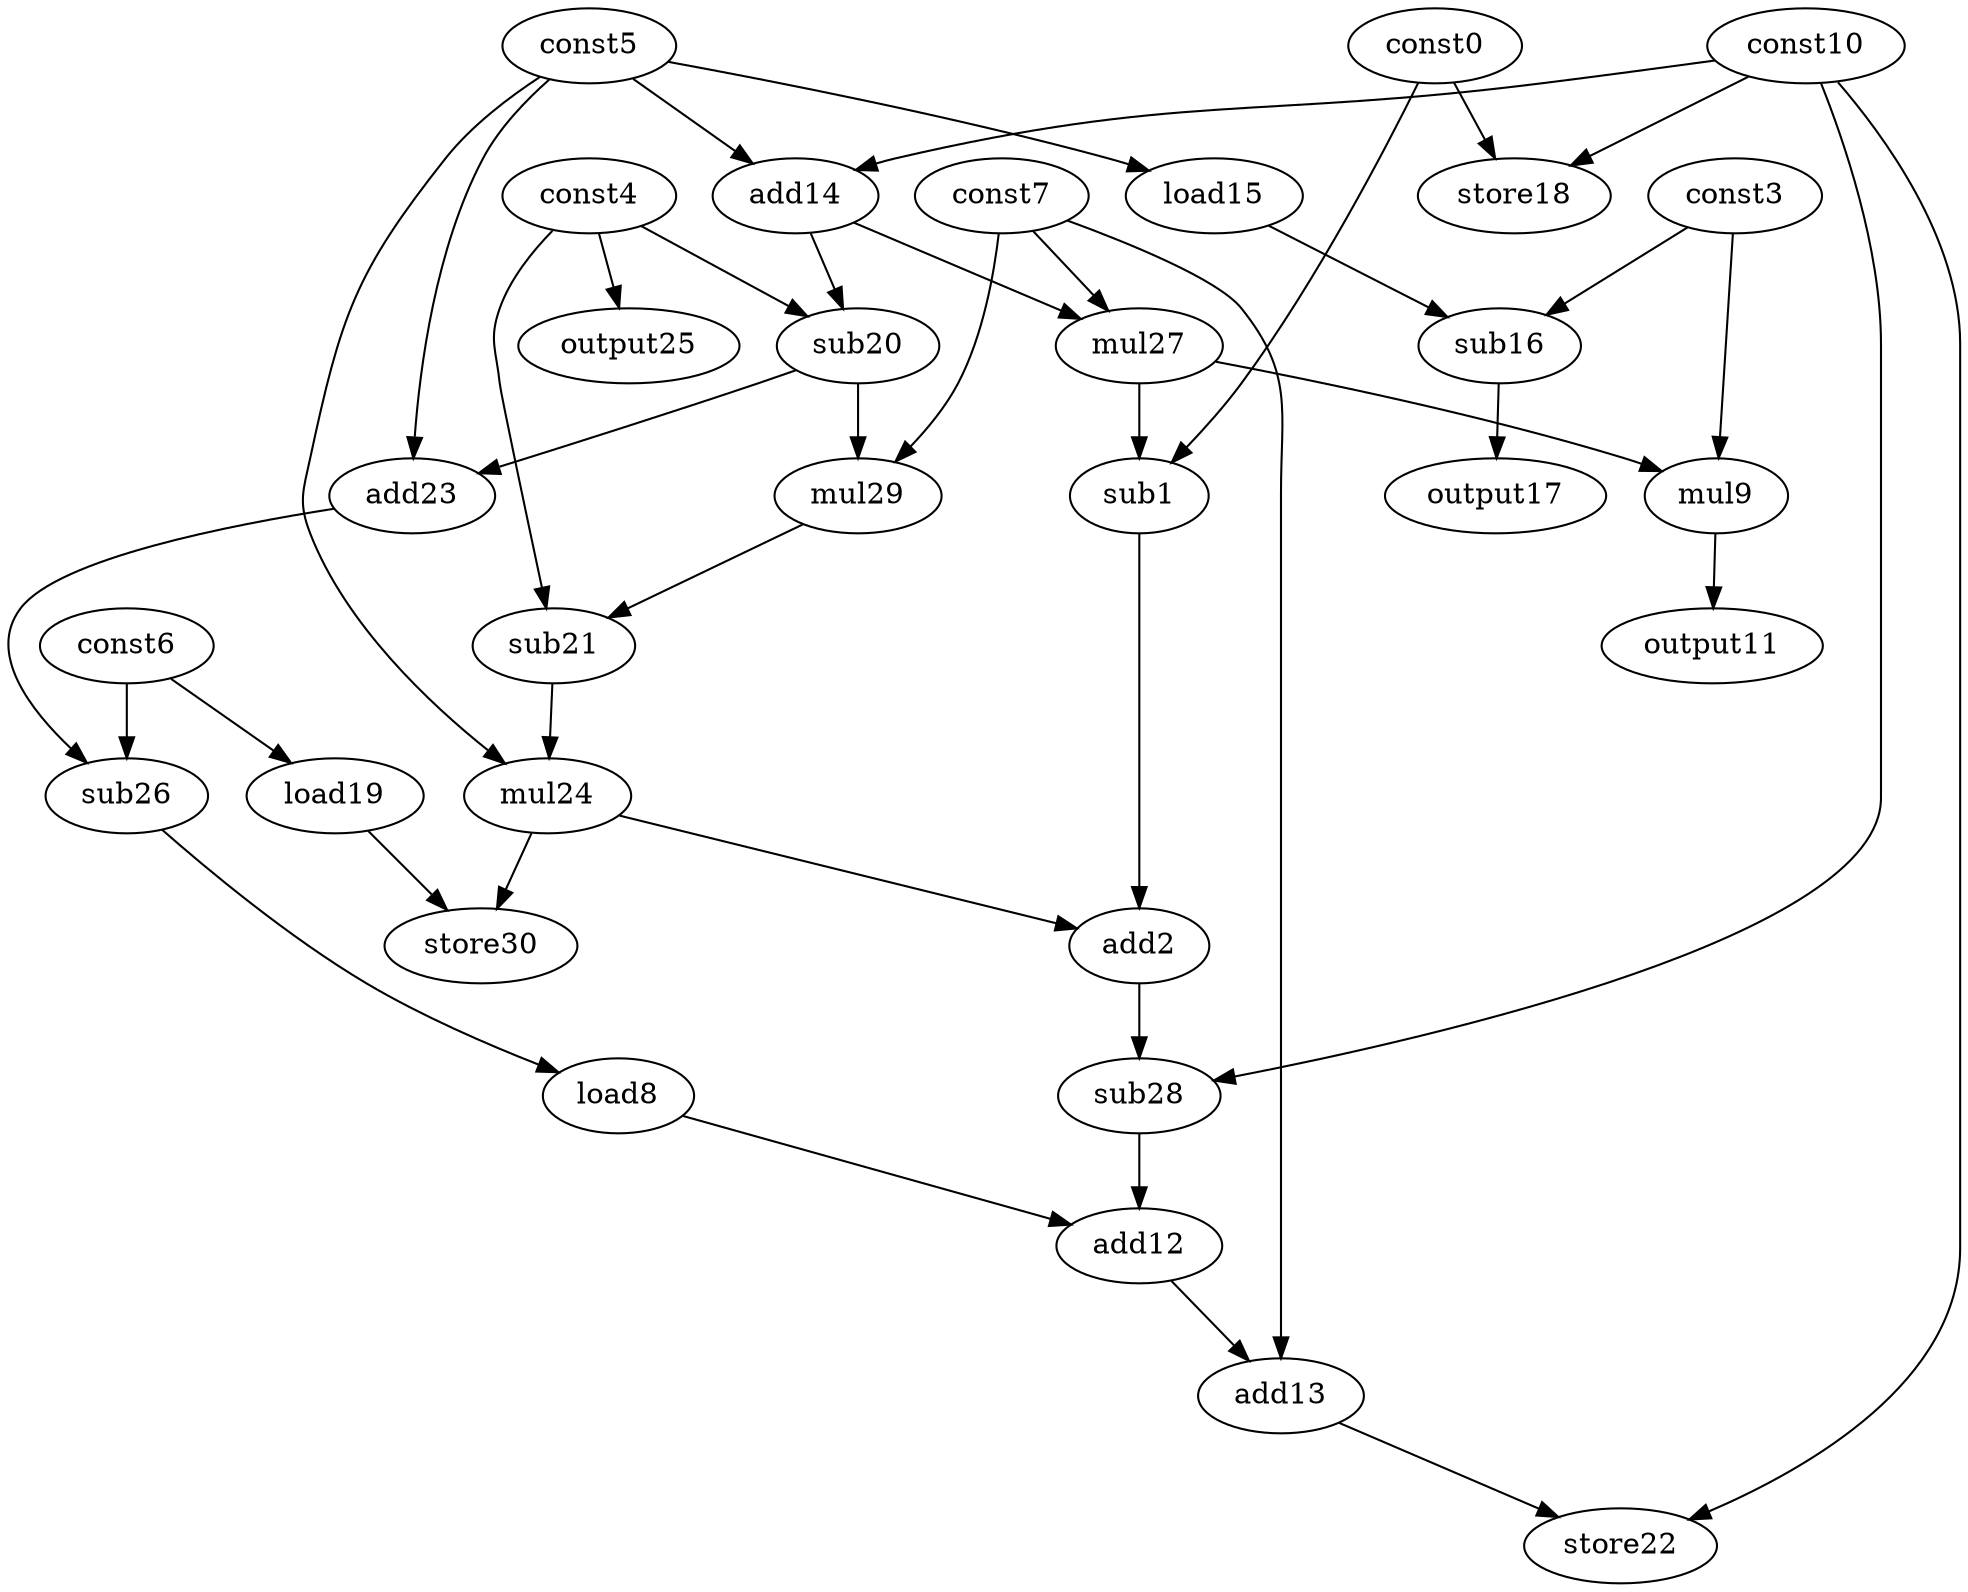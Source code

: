 digraph G { 
const0[opcode=const]; 
sub1[opcode=sub]; 
add2[opcode=add]; 
const3[opcode=const]; 
const4[opcode=const]; 
const5[opcode=const]; 
const6[opcode=const]; 
const7[opcode=const]; 
load8[opcode=load]; 
mul9[opcode=mul]; 
const10[opcode=const]; 
output11[opcode=output]; 
add12[opcode=add]; 
add13[opcode=add]; 
add14[opcode=add]; 
load15[opcode=load]; 
sub16[opcode=sub]; 
output17[opcode=output]; 
store18[opcode=store]; 
load19[opcode=load]; 
sub20[opcode=sub]; 
sub21[opcode=sub]; 
store22[opcode=store]; 
add23[opcode=add]; 
mul24[opcode=mul]; 
output25[opcode=output]; 
sub26[opcode=sub]; 
mul27[opcode=mul]; 
sub28[opcode=sub]; 
mul29[opcode=mul]; 
store30[opcode=store]; 
const10->add14[operand=0];
const5->add14[operand=1];
const5->load15[operand=0];
const0->store18[operand=0];
const10->store18[operand=1];
const6->load19[operand=0];
const4->output25[operand=0];
const3->sub16[operand=0];
load15->sub16[operand=1];
const4->sub20[operand=0];
add14->sub20[operand=1];
add14->mul27[operand=0];
const7->mul27[operand=1];
const0->sub1[operand=0];
mul27->sub1[operand=1];
mul27->mul9[operand=0];
const3->mul9[operand=1];
sub16->output17[operand=0];
sub20->add23[operand=0];
const5->add23[operand=1];
sub20->mul29[operand=0];
const7->mul29[operand=1];
mul9->output11[operand=0];
const4->sub21[operand=0];
mul29->sub21[operand=1];
const6->sub26[operand=0];
add23->sub26[operand=1];
sub26->load8[operand=0];
sub21->mul24[operand=0];
const5->mul24[operand=1];
mul24->add2[operand=0];
sub1->add2[operand=1];
mul24->store30[operand=0];
load19->store30[operand=1];
const10->sub28[operand=0];
add2->sub28[operand=1];
load8->add12[operand=0];
sub28->add12[operand=1];
add12->add13[operand=0];
const7->add13[operand=1];
const10->store22[operand=0];
add13->store22[operand=1];
}
